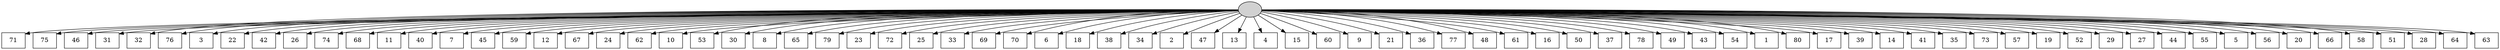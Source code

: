 digraph G {
0[style=filled, fillcolor=grey82, label=""];
1[shape=box,style=filled, fillcolor=white,label="71\n"];
2[shape=box,style=filled, fillcolor=white,label="75\n"];
3[shape=box,style=filled, fillcolor=white,label="46\n"];
4[shape=box,style=filled, fillcolor=white,label="31\n"];
5[shape=box,style=filled, fillcolor=white,label="32\n"];
6[shape=box,style=filled, fillcolor=white,label="76\n"];
7[shape=box,style=filled, fillcolor=white,label="3\n"];
8[shape=box,style=filled, fillcolor=white,label="22\n"];
9[shape=box,style=filled, fillcolor=white,label="42\n"];
10[shape=box,style=filled, fillcolor=white,label="26\n"];
11[shape=box,style=filled, fillcolor=white,label="74\n"];
12[shape=box,style=filled, fillcolor=white,label="68\n"];
13[shape=box,style=filled, fillcolor=white,label="11\n"];
14[shape=box,style=filled, fillcolor=white,label="40\n"];
15[shape=box,style=filled, fillcolor=white,label="7\n"];
16[shape=box,style=filled, fillcolor=white,label="45\n"];
17[shape=box,style=filled, fillcolor=white,label="59\n"];
18[shape=box,style=filled, fillcolor=white,label="12\n"];
19[shape=box,style=filled, fillcolor=white,label="67\n"];
20[shape=box,style=filled, fillcolor=white,label="24\n"];
21[shape=box,style=filled, fillcolor=white,label="62\n"];
22[shape=box,style=filled, fillcolor=white,label="10\n"];
23[shape=box,style=filled, fillcolor=white,label="53\n"];
24[shape=box,style=filled, fillcolor=white,label="30\n"];
25[shape=box,style=filled, fillcolor=white,label="8\n"];
26[shape=box,style=filled, fillcolor=white,label="65\n"];
27[shape=box,style=filled, fillcolor=white,label="79\n"];
28[shape=box,style=filled, fillcolor=white,label="23\n"];
29[shape=box,style=filled, fillcolor=white,label="72\n"];
30[shape=box,style=filled, fillcolor=white,label="25\n"];
31[shape=box,style=filled, fillcolor=white,label="33\n"];
32[shape=box,style=filled, fillcolor=white,label="69\n"];
33[shape=box,style=filled, fillcolor=white,label="70\n"];
34[shape=box,style=filled, fillcolor=white,label="6\n"];
35[shape=box,style=filled, fillcolor=white,label="18\n"];
36[shape=box,style=filled, fillcolor=white,label="38\n"];
37[shape=box,style=filled, fillcolor=white,label="34\n"];
38[shape=box,style=filled, fillcolor=white,label="2\n"];
39[shape=box,style=filled, fillcolor=white,label="47\n"];
40[shape=box,style=filled, fillcolor=white,label="13\n"];
41[shape=box,style=filled, fillcolor=white,label="4\n"];
42[shape=box,style=filled, fillcolor=white,label="15\n"];
43[shape=box,style=filled, fillcolor=white,label="60\n"];
44[shape=box,style=filled, fillcolor=white,label="9\n"];
45[shape=box,style=filled, fillcolor=white,label="21\n"];
46[shape=box,style=filled, fillcolor=white,label="36\n"];
47[shape=box,style=filled, fillcolor=white,label="77\n"];
48[shape=box,style=filled, fillcolor=white,label="48\n"];
49[shape=box,style=filled, fillcolor=white,label="61\n"];
50[shape=box,style=filled, fillcolor=white,label="16\n"];
51[shape=box,style=filled, fillcolor=white,label="50\n"];
52[shape=box,style=filled, fillcolor=white,label="37\n"];
53[shape=box,style=filled, fillcolor=white,label="78\n"];
54[shape=box,style=filled, fillcolor=white,label="49\n"];
55[shape=box,style=filled, fillcolor=white,label="43\n"];
56[shape=box,style=filled, fillcolor=white,label="54\n"];
57[shape=box,style=filled, fillcolor=white,label="1\n"];
58[shape=box,style=filled, fillcolor=white,label="80\n"];
59[shape=box,style=filled, fillcolor=white,label="17\n"];
60[shape=box,style=filled, fillcolor=white,label="39\n"];
61[shape=box,style=filled, fillcolor=white,label="14\n"];
62[shape=box,style=filled, fillcolor=white,label="41\n"];
63[shape=box,style=filled, fillcolor=white,label="35\n"];
64[shape=box,style=filled, fillcolor=white,label="73\n"];
65[shape=box,style=filled, fillcolor=white,label="57\n"];
66[shape=box,style=filled, fillcolor=white,label="19\n"];
67[shape=box,style=filled, fillcolor=white,label="52\n"];
68[shape=box,style=filled, fillcolor=white,label="29\n"];
69[shape=box,style=filled, fillcolor=white,label="27\n"];
70[shape=box,style=filled, fillcolor=white,label="44\n"];
71[shape=box,style=filled, fillcolor=white,label="55\n"];
72[shape=box,style=filled, fillcolor=white,label="5\n"];
73[shape=box,style=filled, fillcolor=white,label="56\n"];
74[shape=box,style=filled, fillcolor=white,label="20\n"];
75[shape=box,style=filled, fillcolor=white,label="66\n"];
76[shape=box,style=filled, fillcolor=white,label="58\n"];
77[shape=box,style=filled, fillcolor=white,label="51\n"];
78[shape=box,style=filled, fillcolor=white,label="28\n"];
79[shape=box,style=filled, fillcolor=white,label="64\n"];
80[shape=box,style=filled, fillcolor=white,label="63\n"];
0->1 ;
0->2 ;
0->3 ;
0->4 ;
0->5 ;
0->6 ;
0->7 ;
0->8 ;
0->9 ;
0->10 ;
0->11 ;
0->12 ;
0->13 ;
0->14 ;
0->15 ;
0->16 ;
0->17 ;
0->18 ;
0->19 ;
0->20 ;
0->21 ;
0->22 ;
0->23 ;
0->24 ;
0->25 ;
0->26 ;
0->27 ;
0->28 ;
0->29 ;
0->30 ;
0->31 ;
0->32 ;
0->33 ;
0->34 ;
0->35 ;
0->36 ;
0->37 ;
0->38 ;
0->39 ;
0->40 ;
0->41 ;
0->42 ;
0->43 ;
0->44 ;
0->45 ;
0->46 ;
0->47 ;
0->48 ;
0->49 ;
0->50 ;
0->51 ;
0->52 ;
0->53 ;
0->54 ;
0->55 ;
0->56 ;
0->57 ;
0->58 ;
0->59 ;
0->60 ;
0->61 ;
0->62 ;
0->63 ;
0->64 ;
0->65 ;
0->66 ;
0->67 ;
0->68 ;
0->69 ;
0->70 ;
0->71 ;
0->72 ;
0->73 ;
0->74 ;
0->75 ;
0->76 ;
0->77 ;
0->78 ;
0->79 ;
0->80 ;
}

